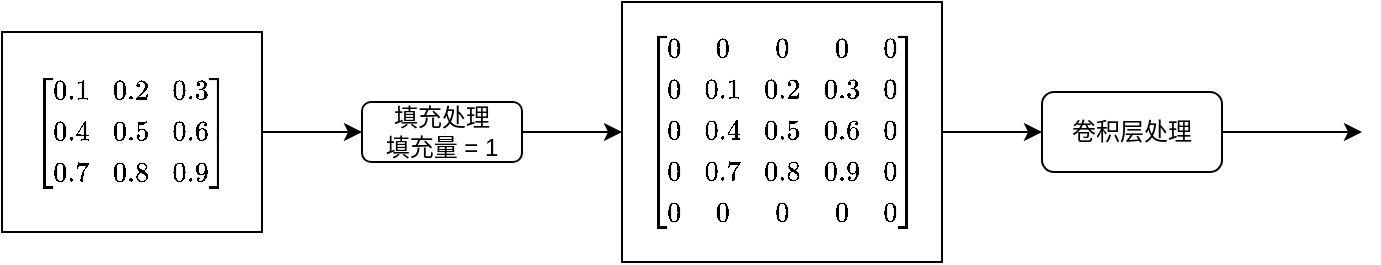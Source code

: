 <mxfile version="12.9.3" type="device"><diagram id="soABu2twUyAgWsRq8XaU" name="Page-1"><mxGraphModel dx="946" dy="599" grid="1" gridSize="10" guides="1" tooltips="1" connect="1" arrows="1" fold="1" page="1" pageScale="1" pageWidth="850" pageHeight="1100" math="1" shadow="0"><root><mxCell id="0"/><mxCell id="1" parent="0"/><mxCell id="r1ySVArnM_VoY3tCeQPS-4" style="edgeStyle=orthogonalEdgeStyle;rounded=0;orthogonalLoop=1;jettySize=auto;html=1;exitX=1;exitY=0.5;exitDx=0;exitDy=0;" edge="1" parent="1" source="r1ySVArnM_VoY3tCeQPS-1" target="r1ySVArnM_VoY3tCeQPS-3"><mxGeometry relative="1" as="geometry"/></mxCell><mxCell id="r1ySVArnM_VoY3tCeQPS-1" value="`[[0.1,0.2,0.3],[0.4,0.5,0.6],[0.7,0.8,0.9]]`" style="rounded=0;whiteSpace=wrap;html=1;" vertex="1" parent="1"><mxGeometry x="110" y="100" width="130" height="100" as="geometry"/></mxCell><mxCell id="r1ySVArnM_VoY3tCeQPS-7" style="edgeStyle=orthogonalEdgeStyle;rounded=0;orthogonalLoop=1;jettySize=auto;html=1;exitX=1;exitY=0.5;exitDx=0;exitDy=0;" edge="1" parent="1" source="r1ySVArnM_VoY3tCeQPS-2" target="r1ySVArnM_VoY3tCeQPS-6"><mxGeometry relative="1" as="geometry"/></mxCell><mxCell id="r1ySVArnM_VoY3tCeQPS-2" value="`[[0, 0, 0, 0, 0], [0, 0.1,0.2,0.3, 0],[0, 0.4,0.5,0.6, 0],[0, 0.7,0.8,0.9, 0],[0, 0, 0, 0, 0]]`" style="rounded=0;whiteSpace=wrap;html=1;" vertex="1" parent="1"><mxGeometry x="420" y="85" width="160" height="130" as="geometry"/></mxCell><mxCell id="r1ySVArnM_VoY3tCeQPS-5" style="edgeStyle=orthogonalEdgeStyle;rounded=0;orthogonalLoop=1;jettySize=auto;html=1;exitX=1;exitY=0.5;exitDx=0;exitDy=0;entryX=0;entryY=0.5;entryDx=0;entryDy=0;" edge="1" parent="1" source="r1ySVArnM_VoY3tCeQPS-3" target="r1ySVArnM_VoY3tCeQPS-2"><mxGeometry relative="1" as="geometry"/></mxCell><mxCell id="r1ySVArnM_VoY3tCeQPS-3" value="填充处理&lt;br&gt;填充量 = 1" style="rounded=1;whiteSpace=wrap;html=1;" vertex="1" parent="1"><mxGeometry x="290" y="135" width="80" height="30" as="geometry"/></mxCell><mxCell id="r1ySVArnM_VoY3tCeQPS-9" style="edgeStyle=orthogonalEdgeStyle;rounded=0;orthogonalLoop=1;jettySize=auto;html=1;exitX=1;exitY=0.5;exitDx=0;exitDy=0;" edge="1" parent="1" source="r1ySVArnM_VoY3tCeQPS-6"><mxGeometry relative="1" as="geometry"><mxPoint x="790" y="150" as="targetPoint"/></mxGeometry></mxCell><mxCell id="r1ySVArnM_VoY3tCeQPS-6" value="卷积层处理" style="rounded=1;whiteSpace=wrap;html=1;" vertex="1" parent="1"><mxGeometry x="630" y="130" width="90" height="40" as="geometry"/></mxCell></root></mxGraphModel></diagram></mxfile>
